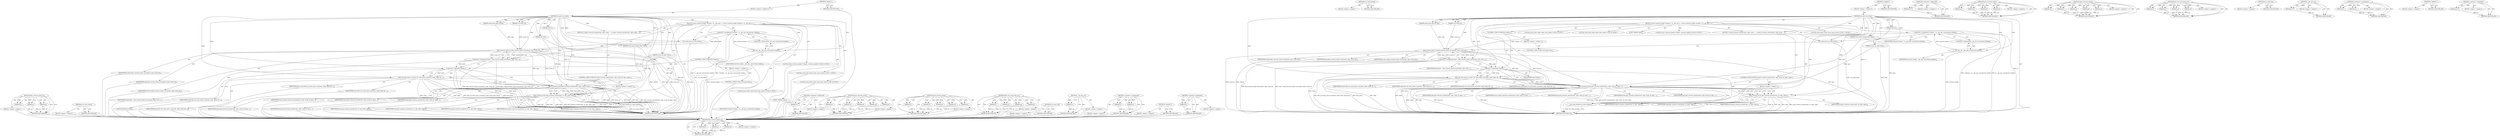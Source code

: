 digraph "&lt;operator&gt;.logicalNot" {
vulnerable_110 [label=<(METHOD,find_swevent_head_rcu)>];
vulnerable_111 [label=<(PARAM,p1)>];
vulnerable_112 [label=<(PARAM,p2)>];
vulnerable_113 [label=<(PARAM,p3)>];
vulnerable_114 [label=<(BLOCK,&lt;empty&gt;,&lt;empty&gt;)>];
vulnerable_115 [label=<(METHOD_RETURN,ANY)>];
vulnerable_143 [label=<(METHOD,rcu_read_unlock)>];
vulnerable_144 [label=<(BLOCK,&lt;empty&gt;,&lt;empty&gt;)>];
vulnerable_145 [label=<(METHOD_RETURN,ANY)>];
vulnerable_6 [label=<(METHOD,&lt;global&gt;)<SUB>1</SUB>>];
vulnerable_7 [label=<(BLOCK,&lt;empty&gt;,&lt;empty&gt;)<SUB>1</SUB>>];
vulnerable_8 [label=<(METHOD,do_perf_sw_event)<SUB>1</SUB>>];
vulnerable_9 [label=<(PARAM,enum perf_type_id type)<SUB>1</SUB>>];
vulnerable_10 [label=<(PARAM,u32 event_id)<SUB>1</SUB>>];
vulnerable_11 [label=<(PARAM,u64 nr)<SUB>2</SUB>>];
vulnerable_12 [label=<(PARAM,int nmi)<SUB>2</SUB>>];
vulnerable_13 [label=<(PARAM,struct perf_sample_data *data)<SUB>3</SUB>>];
vulnerable_14 [label=<(PARAM,struct pt_regs *regs)<SUB>4</SUB>>];
vulnerable_15 [label=<(BLOCK,{
	struct swevent_htable *swhash = &amp;__get_cpu_v...,{
	struct swevent_htable *swhash = &amp;__get_cpu_v...)<SUB>5</SUB>>];
vulnerable_16 [label="<(LOCAL,struct swevent_htable* swhash: swevent_htable*)<SUB>6</SUB>>"];
vulnerable_17 [label=<(&lt;operator&gt;.assignment,*swhash = &amp;__get_cpu_var(swevent_htable))<SUB>6</SUB>>];
vulnerable_18 [label=<(IDENTIFIER,swhash,*swhash = &amp;__get_cpu_var(swevent_htable))<SUB>6</SUB>>];
vulnerable_19 [label=<(&lt;operator&gt;.addressOf,&amp;__get_cpu_var(swevent_htable))<SUB>6</SUB>>];
vulnerable_20 [label=<(__get_cpu_var,__get_cpu_var(swevent_htable))<SUB>6</SUB>>];
vulnerable_21 [label=<(IDENTIFIER,swevent_htable,__get_cpu_var(swevent_htable))<SUB>6</SUB>>];
vulnerable_22 [label="<(LOCAL,struct perf_event* event: perf_event*)<SUB>7</SUB>>"];
vulnerable_23 [label="<(LOCAL,struct hlist_node* node: hlist_node*)<SUB>8</SUB>>"];
vulnerable_24 [label="<(LOCAL,struct hlist_head* head: hlist_head*)<SUB>9</SUB>>"];
vulnerable_25 [label=<(rcu_read_lock,rcu_read_lock())<SUB>11</SUB>>];
vulnerable_26 [label=<(&lt;operator&gt;.assignment,head = find_swevent_head_rcu(swhash, type, even...)<SUB>12</SUB>>];
vulnerable_27 [label=<(IDENTIFIER,head,head = find_swevent_head_rcu(swhash, type, even...)<SUB>12</SUB>>];
vulnerable_28 [label=<(find_swevent_head_rcu,find_swevent_head_rcu(swhash, type, event_id))<SUB>12</SUB>>];
vulnerable_29 [label=<(IDENTIFIER,swhash,find_swevent_head_rcu(swhash, type, event_id))<SUB>12</SUB>>];
vulnerable_30 [label=<(IDENTIFIER,type,find_swevent_head_rcu(swhash, type, event_id))<SUB>12</SUB>>];
vulnerable_31 [label=<(IDENTIFIER,event_id,find_swevent_head_rcu(swhash, type, event_id))<SUB>12</SUB>>];
vulnerable_32 [label=<(CONTROL_STRUCTURE,IF,if (!head))<SUB>13</SUB>>];
vulnerable_33 [label=<(&lt;operator&gt;.logicalNot,!head)<SUB>13</SUB>>];
vulnerable_34 [label=<(IDENTIFIER,head,!head)<SUB>13</SUB>>];
vulnerable_35 [label=<(BLOCK,&lt;empty&gt;,&lt;empty&gt;)<SUB>14</SUB>>];
vulnerable_36 [label=<(CONTROL_STRUCTURE,GOTO,goto end;)<SUB>14</SUB>>];
vulnerable_37 [label=<(hlist_for_each_entry_rcu,hlist_for_each_entry_rcu(event, node, head, hli...)<SUB>16</SUB>>];
vulnerable_38 [label=<(IDENTIFIER,event,hlist_for_each_entry_rcu(event, node, head, hli...)<SUB>16</SUB>>];
vulnerable_39 [label=<(IDENTIFIER,node,hlist_for_each_entry_rcu(event, node, head, hli...)<SUB>16</SUB>>];
vulnerable_40 [label=<(IDENTIFIER,head,hlist_for_each_entry_rcu(event, node, head, hli...)<SUB>16</SUB>>];
vulnerable_41 [label=<(IDENTIFIER,hlist_entry,hlist_for_each_entry_rcu(event, node, head, hli...)<SUB>16</SUB>>];
vulnerable_42 [label=<(BLOCK,{
 		if (perf_swevent_match(event, type, event_...,{
 		if (perf_swevent_match(event, type, event_...)<SUB>16</SUB>>];
vulnerable_43 [label=<(CONTROL_STRUCTURE,IF,if (perf_swevent_match(event, type, event_id, data, regs)))<SUB>17</SUB>>];
vulnerable_44 [label=<(perf_swevent_match,perf_swevent_match(event, type, event_id, data,...)<SUB>17</SUB>>];
vulnerable_45 [label=<(IDENTIFIER,event,perf_swevent_match(event, type, event_id, data,...)<SUB>17</SUB>>];
vulnerable_46 [label=<(IDENTIFIER,type,perf_swevent_match(event, type, event_id, data,...)<SUB>17</SUB>>];
vulnerable_47 [label=<(IDENTIFIER,event_id,perf_swevent_match(event, type, event_id, data,...)<SUB>17</SUB>>];
vulnerable_48 [label=<(IDENTIFIER,data,perf_swevent_match(event, type, event_id, data,...)<SUB>17</SUB>>];
vulnerable_49 [label=<(IDENTIFIER,regs,perf_swevent_match(event, type, event_id, data,...)<SUB>17</SUB>>];
vulnerable_50 [label=<(BLOCK,&lt;empty&gt;,&lt;empty&gt;)<SUB>18</SUB>>];
vulnerable_51 [label=<(perf_swevent_event,perf_swevent_event(event, nr, nmi, data, regs))<SUB>18</SUB>>];
vulnerable_52 [label=<(IDENTIFIER,event,perf_swevent_event(event, nr, nmi, data, regs))<SUB>18</SUB>>];
vulnerable_53 [label=<(IDENTIFIER,nr,perf_swevent_event(event, nr, nmi, data, regs))<SUB>18</SUB>>];
vulnerable_54 [label=<(IDENTIFIER,nmi,perf_swevent_event(event, nr, nmi, data, regs))<SUB>18</SUB>>];
vulnerable_55 [label=<(IDENTIFIER,data,perf_swevent_event(event, nr, nmi, data, regs))<SUB>18</SUB>>];
vulnerable_56 [label=<(IDENTIFIER,regs,perf_swevent_event(event, nr, nmi, data, regs))<SUB>18</SUB>>];
vulnerable_57 [label=<(JUMP_TARGET,end)<SUB>20</SUB>>];
vulnerable_58 [label=<(rcu_read_unlock,rcu_read_unlock())<SUB>21</SUB>>];
vulnerable_59 [label=<(METHOD_RETURN,void)<SUB>1</SUB>>];
vulnerable_61 [label=<(METHOD_RETURN,ANY)<SUB>1</SUB>>];
vulnerable_99 [label=<(METHOD,&lt;operator&gt;.addressOf)>];
vulnerable_100 [label=<(PARAM,p1)>];
vulnerable_101 [label=<(BLOCK,&lt;empty&gt;,&lt;empty&gt;)>];
vulnerable_102 [label=<(METHOD_RETURN,ANY)>];
vulnerable_135 [label=<(METHOD,perf_swevent_event)>];
vulnerable_136 [label=<(PARAM,p1)>];
vulnerable_137 [label=<(PARAM,p2)>];
vulnerable_138 [label=<(PARAM,p3)>];
vulnerable_139 [label=<(PARAM,p4)>];
vulnerable_140 [label=<(PARAM,p5)>];
vulnerable_141 [label=<(BLOCK,&lt;empty&gt;,&lt;empty&gt;)>];
vulnerable_142 [label=<(METHOD_RETURN,ANY)>];
vulnerable_127 [label=<(METHOD,perf_swevent_match)>];
vulnerable_128 [label=<(PARAM,p1)>];
vulnerable_129 [label=<(PARAM,p2)>];
vulnerable_130 [label=<(PARAM,p3)>];
vulnerable_131 [label=<(PARAM,p4)>];
vulnerable_132 [label=<(PARAM,p5)>];
vulnerable_133 [label=<(BLOCK,&lt;empty&gt;,&lt;empty&gt;)>];
vulnerable_134 [label=<(METHOD_RETURN,ANY)>];
vulnerable_120 [label=<(METHOD,hlist_for_each_entry_rcu)>];
vulnerable_121 [label=<(PARAM,p1)>];
vulnerable_122 [label=<(PARAM,p2)>];
vulnerable_123 [label=<(PARAM,p3)>];
vulnerable_124 [label=<(PARAM,p4)>];
vulnerable_125 [label=<(BLOCK,&lt;empty&gt;,&lt;empty&gt;)>];
vulnerable_126 [label=<(METHOD_RETURN,ANY)>];
vulnerable_107 [label=<(METHOD,rcu_read_lock)>];
vulnerable_108 [label=<(BLOCK,&lt;empty&gt;,&lt;empty&gt;)>];
vulnerable_109 [label=<(METHOD_RETURN,ANY)>];
vulnerable_103 [label=<(METHOD,__get_cpu_var)>];
vulnerable_104 [label=<(PARAM,p1)>];
vulnerable_105 [label=<(BLOCK,&lt;empty&gt;,&lt;empty&gt;)>];
vulnerable_106 [label=<(METHOD_RETURN,ANY)>];
vulnerable_94 [label=<(METHOD,&lt;operator&gt;.assignment)>];
vulnerable_95 [label=<(PARAM,p1)>];
vulnerable_96 [label=<(PARAM,p2)>];
vulnerable_97 [label=<(BLOCK,&lt;empty&gt;,&lt;empty&gt;)>];
vulnerable_98 [label=<(METHOD_RETURN,ANY)>];
vulnerable_88 [label=<(METHOD,&lt;global&gt;)<SUB>1</SUB>>];
vulnerable_89 [label=<(BLOCK,&lt;empty&gt;,&lt;empty&gt;)>];
vulnerable_90 [label=<(METHOD_RETURN,ANY)>];
vulnerable_116 [label=<(METHOD,&lt;operator&gt;.logicalNot)>];
vulnerable_117 [label=<(PARAM,p1)>];
vulnerable_118 [label=<(BLOCK,&lt;empty&gt;,&lt;empty&gt;)>];
vulnerable_119 [label=<(METHOD_RETURN,ANY)>];
fixed_106 [label=<(METHOD,find_swevent_head_rcu)>];
fixed_107 [label=<(PARAM,p1)>];
fixed_108 [label=<(PARAM,p2)>];
fixed_109 [label=<(PARAM,p3)>];
fixed_110 [label=<(BLOCK,&lt;empty&gt;,&lt;empty&gt;)>];
fixed_111 [label=<(METHOD_RETURN,ANY)>];
fixed_138 [label=<(METHOD,rcu_read_unlock)>];
fixed_139 [label=<(BLOCK,&lt;empty&gt;,&lt;empty&gt;)>];
fixed_140 [label=<(METHOD_RETURN,ANY)>];
fixed_6 [label=<(METHOD,&lt;global&gt;)<SUB>1</SUB>>];
fixed_7 [label=<(BLOCK,&lt;empty&gt;,&lt;empty&gt;)<SUB>1</SUB>>];
fixed_8 [label=<(METHOD,do_perf_sw_event)<SUB>1</SUB>>];
fixed_9 [label=<(PARAM,enum perf_type_id type)<SUB>1</SUB>>];
fixed_10 [label=<(PARAM,u32 event_id)<SUB>1</SUB>>];
fixed_11 [label=<(PARAM,u64 nr)<SUB>2</SUB>>];
fixed_12 [label=<(PARAM,struct perf_sample_data *data)<SUB>3</SUB>>];
fixed_13 [label=<(PARAM,struct pt_regs *regs)<SUB>4</SUB>>];
fixed_14 [label=<(BLOCK,{
	struct swevent_htable *swhash = &amp;__get_cpu_v...,{
	struct swevent_htable *swhash = &amp;__get_cpu_v...)<SUB>5</SUB>>];
fixed_15 [label="<(LOCAL,struct swevent_htable* swhash: swevent_htable*)<SUB>6</SUB>>"];
fixed_16 [label=<(&lt;operator&gt;.assignment,*swhash = &amp;__get_cpu_var(swevent_htable))<SUB>6</SUB>>];
fixed_17 [label=<(IDENTIFIER,swhash,*swhash = &amp;__get_cpu_var(swevent_htable))<SUB>6</SUB>>];
fixed_18 [label=<(&lt;operator&gt;.addressOf,&amp;__get_cpu_var(swevent_htable))<SUB>6</SUB>>];
fixed_19 [label=<(__get_cpu_var,__get_cpu_var(swevent_htable))<SUB>6</SUB>>];
fixed_20 [label=<(IDENTIFIER,swevent_htable,__get_cpu_var(swevent_htable))<SUB>6</SUB>>];
fixed_21 [label="<(LOCAL,struct perf_event* event: perf_event*)<SUB>7</SUB>>"];
fixed_22 [label="<(LOCAL,struct hlist_node* node: hlist_node*)<SUB>8</SUB>>"];
fixed_23 [label="<(LOCAL,struct hlist_head* head: hlist_head*)<SUB>9</SUB>>"];
fixed_24 [label=<(rcu_read_lock,rcu_read_lock())<SUB>11</SUB>>];
fixed_25 [label=<(&lt;operator&gt;.assignment,head = find_swevent_head_rcu(swhash, type, even...)<SUB>12</SUB>>];
fixed_26 [label=<(IDENTIFIER,head,head = find_swevent_head_rcu(swhash, type, even...)<SUB>12</SUB>>];
fixed_27 [label=<(find_swevent_head_rcu,find_swevent_head_rcu(swhash, type, event_id))<SUB>12</SUB>>];
fixed_28 [label=<(IDENTIFIER,swhash,find_swevent_head_rcu(swhash, type, event_id))<SUB>12</SUB>>];
fixed_29 [label=<(IDENTIFIER,type,find_swevent_head_rcu(swhash, type, event_id))<SUB>12</SUB>>];
fixed_30 [label=<(IDENTIFIER,event_id,find_swevent_head_rcu(swhash, type, event_id))<SUB>12</SUB>>];
fixed_31 [label=<(CONTROL_STRUCTURE,IF,if (!head))<SUB>13</SUB>>];
fixed_32 [label=<(&lt;operator&gt;.logicalNot,!head)<SUB>13</SUB>>];
fixed_33 [label=<(IDENTIFIER,head,!head)<SUB>13</SUB>>];
fixed_34 [label=<(BLOCK,&lt;empty&gt;,&lt;empty&gt;)<SUB>14</SUB>>];
fixed_35 [label=<(CONTROL_STRUCTURE,GOTO,goto end;)<SUB>14</SUB>>];
fixed_36 [label=<(hlist_for_each_entry_rcu,hlist_for_each_entry_rcu(event, node, head, hli...)<SUB>16</SUB>>];
fixed_37 [label=<(IDENTIFIER,event,hlist_for_each_entry_rcu(event, node, head, hli...)<SUB>16</SUB>>];
fixed_38 [label=<(IDENTIFIER,node,hlist_for_each_entry_rcu(event, node, head, hli...)<SUB>16</SUB>>];
fixed_39 [label=<(IDENTIFIER,head,hlist_for_each_entry_rcu(event, node, head, hli...)<SUB>16</SUB>>];
fixed_40 [label=<(IDENTIFIER,hlist_entry,hlist_for_each_entry_rcu(event, node, head, hli...)<SUB>16</SUB>>];
fixed_41 [label=<(BLOCK,{
 		if (perf_swevent_match(event, type, event_...,{
 		if (perf_swevent_match(event, type, event_...)<SUB>16</SUB>>];
fixed_42 [label=<(CONTROL_STRUCTURE,IF,if (perf_swevent_match(event, type, event_id, data, regs)))<SUB>17</SUB>>];
fixed_43 [label=<(perf_swevent_match,perf_swevent_match(event, type, event_id, data,...)<SUB>17</SUB>>];
fixed_44 [label=<(IDENTIFIER,event,perf_swevent_match(event, type, event_id, data,...)<SUB>17</SUB>>];
fixed_45 [label=<(IDENTIFIER,type,perf_swevent_match(event, type, event_id, data,...)<SUB>17</SUB>>];
fixed_46 [label=<(IDENTIFIER,event_id,perf_swevent_match(event, type, event_id, data,...)<SUB>17</SUB>>];
fixed_47 [label=<(IDENTIFIER,data,perf_swevent_match(event, type, event_id, data,...)<SUB>17</SUB>>];
fixed_48 [label=<(IDENTIFIER,regs,perf_swevent_match(event, type, event_id, data,...)<SUB>17</SUB>>];
fixed_49 [label=<(BLOCK,&lt;empty&gt;,&lt;empty&gt;)<SUB>18</SUB>>];
fixed_50 [label=<(perf_swevent_event,perf_swevent_event(event, nr, data, regs))<SUB>18</SUB>>];
fixed_51 [label=<(IDENTIFIER,event,perf_swevent_event(event, nr, data, regs))<SUB>18</SUB>>];
fixed_52 [label=<(IDENTIFIER,nr,perf_swevent_event(event, nr, data, regs))<SUB>18</SUB>>];
fixed_53 [label=<(IDENTIFIER,data,perf_swevent_event(event, nr, data, regs))<SUB>18</SUB>>];
fixed_54 [label=<(IDENTIFIER,regs,perf_swevent_event(event, nr, data, regs))<SUB>18</SUB>>];
fixed_55 [label=<(JUMP_TARGET,end)<SUB>20</SUB>>];
fixed_56 [label=<(rcu_read_unlock,rcu_read_unlock())<SUB>21</SUB>>];
fixed_57 [label=<(METHOD_RETURN,void)<SUB>1</SUB>>];
fixed_59 [label=<(METHOD_RETURN,ANY)<SUB>1</SUB>>];
fixed_95 [label=<(METHOD,&lt;operator&gt;.addressOf)>];
fixed_96 [label=<(PARAM,p1)>];
fixed_97 [label=<(BLOCK,&lt;empty&gt;,&lt;empty&gt;)>];
fixed_98 [label=<(METHOD_RETURN,ANY)>];
fixed_131 [label=<(METHOD,perf_swevent_event)>];
fixed_132 [label=<(PARAM,p1)>];
fixed_133 [label=<(PARAM,p2)>];
fixed_134 [label=<(PARAM,p3)>];
fixed_135 [label=<(PARAM,p4)>];
fixed_136 [label=<(BLOCK,&lt;empty&gt;,&lt;empty&gt;)>];
fixed_137 [label=<(METHOD_RETURN,ANY)>];
fixed_123 [label=<(METHOD,perf_swevent_match)>];
fixed_124 [label=<(PARAM,p1)>];
fixed_125 [label=<(PARAM,p2)>];
fixed_126 [label=<(PARAM,p3)>];
fixed_127 [label=<(PARAM,p4)>];
fixed_128 [label=<(PARAM,p5)>];
fixed_129 [label=<(BLOCK,&lt;empty&gt;,&lt;empty&gt;)>];
fixed_130 [label=<(METHOD_RETURN,ANY)>];
fixed_116 [label=<(METHOD,hlist_for_each_entry_rcu)>];
fixed_117 [label=<(PARAM,p1)>];
fixed_118 [label=<(PARAM,p2)>];
fixed_119 [label=<(PARAM,p3)>];
fixed_120 [label=<(PARAM,p4)>];
fixed_121 [label=<(BLOCK,&lt;empty&gt;,&lt;empty&gt;)>];
fixed_122 [label=<(METHOD_RETURN,ANY)>];
fixed_103 [label=<(METHOD,rcu_read_lock)>];
fixed_104 [label=<(BLOCK,&lt;empty&gt;,&lt;empty&gt;)>];
fixed_105 [label=<(METHOD_RETURN,ANY)>];
fixed_99 [label=<(METHOD,__get_cpu_var)>];
fixed_100 [label=<(PARAM,p1)>];
fixed_101 [label=<(BLOCK,&lt;empty&gt;,&lt;empty&gt;)>];
fixed_102 [label=<(METHOD_RETURN,ANY)>];
fixed_90 [label=<(METHOD,&lt;operator&gt;.assignment)>];
fixed_91 [label=<(PARAM,p1)>];
fixed_92 [label=<(PARAM,p2)>];
fixed_93 [label=<(BLOCK,&lt;empty&gt;,&lt;empty&gt;)>];
fixed_94 [label=<(METHOD_RETURN,ANY)>];
fixed_84 [label=<(METHOD,&lt;global&gt;)<SUB>1</SUB>>];
fixed_85 [label=<(BLOCK,&lt;empty&gt;,&lt;empty&gt;)>];
fixed_86 [label=<(METHOD_RETURN,ANY)>];
fixed_112 [label=<(METHOD,&lt;operator&gt;.logicalNot)>];
fixed_113 [label=<(PARAM,p1)>];
fixed_114 [label=<(BLOCK,&lt;empty&gt;,&lt;empty&gt;)>];
fixed_115 [label=<(METHOD_RETURN,ANY)>];
vulnerable_110 -> vulnerable_111  [key=0, label="AST: "];
vulnerable_110 -> vulnerable_111  [key=1, label="DDG: "];
vulnerable_110 -> vulnerable_114  [key=0, label="AST: "];
vulnerable_110 -> vulnerable_112  [key=0, label="AST: "];
vulnerable_110 -> vulnerable_112  [key=1, label="DDG: "];
vulnerable_110 -> vulnerable_115  [key=0, label="AST: "];
vulnerable_110 -> vulnerable_115  [key=1, label="CFG: "];
vulnerable_110 -> vulnerable_113  [key=0, label="AST: "];
vulnerable_110 -> vulnerable_113  [key=1, label="DDG: "];
vulnerable_111 -> vulnerable_115  [key=0, label="DDG: p1"];
vulnerable_112 -> vulnerable_115  [key=0, label="DDG: p2"];
vulnerable_113 -> vulnerable_115  [key=0, label="DDG: p3"];
vulnerable_114 -> fixed_106  [key=0];
vulnerable_115 -> fixed_106  [key=0];
vulnerable_143 -> vulnerable_144  [key=0, label="AST: "];
vulnerable_143 -> vulnerable_145  [key=0, label="AST: "];
vulnerable_143 -> vulnerable_145  [key=1, label="CFG: "];
vulnerable_144 -> fixed_106  [key=0];
vulnerable_145 -> fixed_106  [key=0];
vulnerable_6 -> vulnerable_7  [key=0, label="AST: "];
vulnerable_6 -> vulnerable_61  [key=0, label="AST: "];
vulnerable_6 -> vulnerable_61  [key=1, label="CFG: "];
vulnerable_7 -> vulnerable_8  [key=0, label="AST: "];
vulnerable_8 -> vulnerable_9  [key=0, label="AST: "];
vulnerable_8 -> vulnerable_9  [key=1, label="DDG: "];
vulnerable_8 -> vulnerable_10  [key=0, label="AST: "];
vulnerable_8 -> vulnerable_10  [key=1, label="DDG: "];
vulnerable_8 -> vulnerable_11  [key=0, label="AST: "];
vulnerable_8 -> vulnerable_11  [key=1, label="DDG: "];
vulnerable_8 -> vulnerable_12  [key=0, label="AST: "];
vulnerable_8 -> vulnerable_12  [key=1, label="DDG: "];
vulnerable_8 -> vulnerable_13  [key=0, label="AST: "];
vulnerable_8 -> vulnerable_13  [key=1, label="DDG: "];
vulnerable_8 -> vulnerable_14  [key=0, label="AST: "];
vulnerable_8 -> vulnerable_14  [key=1, label="DDG: "];
vulnerable_8 -> vulnerable_15  [key=0, label="AST: "];
vulnerable_8 -> vulnerable_59  [key=0, label="AST: "];
vulnerable_8 -> vulnerable_20  [key=0, label="CFG: "];
vulnerable_8 -> vulnerable_20  [key=1, label="DDG: "];
vulnerable_8 -> vulnerable_25  [key=0, label="DDG: "];
vulnerable_8 -> vulnerable_42  [key=0, label="DDG: "];
vulnerable_8 -> vulnerable_58  [key=0, label="DDG: "];
vulnerable_8 -> vulnerable_37  [key=0, label="DDG: "];
vulnerable_8 -> vulnerable_28  [key=0, label="DDG: "];
vulnerable_8 -> vulnerable_33  [key=0, label="DDG: "];
vulnerable_8 -> vulnerable_44  [key=0, label="DDG: "];
vulnerable_8 -> vulnerable_51  [key=0, label="DDG: "];
vulnerable_9 -> vulnerable_28  [key=0, label="DDG: type"];
vulnerable_10 -> vulnerable_28  [key=0, label="DDG: event_id"];
vulnerable_11 -> vulnerable_59  [key=0, label="DDG: nr"];
vulnerable_11 -> vulnerable_51  [key=0, label="DDG: nr"];
vulnerable_12 -> vulnerable_59  [key=0, label="DDG: nmi"];
vulnerable_12 -> vulnerable_51  [key=0, label="DDG: nmi"];
vulnerable_13 -> vulnerable_59  [key=0, label="DDG: data"];
vulnerable_13 -> vulnerable_44  [key=0, label="DDG: data"];
vulnerable_14 -> vulnerable_59  [key=0, label="DDG: regs"];
vulnerable_14 -> vulnerable_44  [key=0, label="DDG: regs"];
vulnerable_15 -> vulnerable_16  [key=0, label="AST: "];
vulnerable_15 -> vulnerable_17  [key=0, label="AST: "];
vulnerable_15 -> vulnerable_22  [key=0, label="AST: "];
vulnerable_15 -> vulnerable_23  [key=0, label="AST: "];
vulnerable_15 -> vulnerable_24  [key=0, label="AST: "];
vulnerable_15 -> vulnerable_25  [key=0, label="AST: "];
vulnerable_15 -> vulnerable_26  [key=0, label="AST: "];
vulnerable_15 -> vulnerable_32  [key=0, label="AST: "];
vulnerable_15 -> vulnerable_37  [key=0, label="AST: "];
vulnerable_15 -> vulnerable_42  [key=0, label="AST: "];
vulnerable_15 -> vulnerable_57  [key=0, label="AST: "];
vulnerable_15 -> vulnerable_58  [key=0, label="AST: "];
vulnerable_16 -> fixed_106  [key=0];
vulnerable_17 -> vulnerable_18  [key=0, label="AST: "];
vulnerable_17 -> vulnerable_19  [key=0, label="AST: "];
vulnerable_17 -> vulnerable_25  [key=0, label="CFG: "];
vulnerable_17 -> vulnerable_59  [key=0, label="DDG: &amp;__get_cpu_var(swevent_htable)"];
vulnerable_17 -> vulnerable_59  [key=1, label="DDG: *swhash = &amp;__get_cpu_var(swevent_htable)"];
vulnerable_17 -> vulnerable_28  [key=0, label="DDG: swhash"];
vulnerable_18 -> fixed_106  [key=0];
vulnerable_19 -> vulnerable_20  [key=0, label="AST: "];
vulnerable_19 -> vulnerable_17  [key=0, label="CFG: "];
vulnerable_20 -> vulnerable_21  [key=0, label="AST: "];
vulnerable_20 -> vulnerable_19  [key=0, label="CFG: "];
vulnerable_20 -> vulnerable_59  [key=0, label="DDG: swevent_htable"];
vulnerable_20 -> vulnerable_17  [key=0, label="DDG: swevent_htable"];
vulnerable_21 -> fixed_106  [key=0];
vulnerable_22 -> fixed_106  [key=0];
vulnerable_23 -> fixed_106  [key=0];
vulnerable_24 -> fixed_106  [key=0];
vulnerable_25 -> vulnerable_28  [key=0, label="CFG: "];
vulnerable_25 -> vulnerable_59  [key=0, label="DDG: rcu_read_lock()"];
vulnerable_26 -> vulnerable_27  [key=0, label="AST: "];
vulnerable_26 -> vulnerable_28  [key=0, label="AST: "];
vulnerable_26 -> vulnerable_33  [key=0, label="CFG: "];
vulnerable_26 -> vulnerable_33  [key=1, label="DDG: head"];
vulnerable_26 -> vulnerable_59  [key=0, label="DDG: find_swevent_head_rcu(swhash, type, event_id)"];
vulnerable_26 -> vulnerable_59  [key=1, label="DDG: head = find_swevent_head_rcu(swhash, type, event_id)"];
vulnerable_27 -> fixed_106  [key=0];
vulnerable_28 -> vulnerable_29  [key=0, label="AST: "];
vulnerable_28 -> vulnerable_30  [key=0, label="AST: "];
vulnerable_28 -> vulnerable_31  [key=0, label="AST: "];
vulnerable_28 -> vulnerable_26  [key=0, label="CFG: "];
vulnerable_28 -> vulnerable_26  [key=1, label="DDG: swhash"];
vulnerable_28 -> vulnerable_26  [key=2, label="DDG: type"];
vulnerable_28 -> vulnerable_26  [key=3, label="DDG: event_id"];
vulnerable_28 -> vulnerable_59  [key=0, label="DDG: swhash"];
vulnerable_28 -> vulnerable_59  [key=1, label="DDG: type"];
vulnerable_28 -> vulnerable_59  [key=2, label="DDG: event_id"];
vulnerable_28 -> vulnerable_44  [key=0, label="DDG: type"];
vulnerable_28 -> vulnerable_44  [key=1, label="DDG: event_id"];
vulnerable_29 -> fixed_106  [key=0];
vulnerable_30 -> fixed_106  [key=0];
vulnerable_31 -> fixed_106  [key=0];
vulnerable_32 -> vulnerable_33  [key=0, label="AST: "];
vulnerable_32 -> vulnerable_35  [key=0, label="AST: "];
vulnerable_33 -> vulnerable_34  [key=0, label="AST: "];
vulnerable_33 -> vulnerable_58  [key=0, label="CFG: "];
vulnerable_33 -> vulnerable_37  [key=0, label="CFG: "];
vulnerable_33 -> vulnerable_37  [key=1, label="DDG: head"];
vulnerable_33 -> vulnerable_37  [key=2, label="CDG: "];
vulnerable_33 -> vulnerable_59  [key=0, label="DDG: head"];
vulnerable_33 -> vulnerable_59  [key=1, label="DDG: !head"];
vulnerable_33 -> vulnerable_44  [key=0, label="CDG: "];
vulnerable_34 -> fixed_106  [key=0];
vulnerable_35 -> vulnerable_36  [key=0, label="AST: "];
vulnerable_36 -> fixed_106  [key=0];
vulnerable_37 -> vulnerable_38  [key=0, label="AST: "];
vulnerable_37 -> vulnerable_39  [key=0, label="AST: "];
vulnerable_37 -> vulnerable_40  [key=0, label="AST: "];
vulnerable_37 -> vulnerable_41  [key=0, label="AST: "];
vulnerable_37 -> vulnerable_44  [key=0, label="CFG: "];
vulnerable_37 -> vulnerable_44  [key=1, label="DDG: event"];
vulnerable_37 -> vulnerable_59  [key=0, label="DDG: node"];
vulnerable_37 -> vulnerable_59  [key=1, label="DDG: head"];
vulnerable_37 -> vulnerable_59  [key=2, label="DDG: hlist_for_each_entry_rcu(event, node, head, hlist_entry)"];
vulnerable_37 -> vulnerable_59  [key=3, label="DDG: hlist_entry"];
vulnerable_38 -> fixed_106  [key=0];
vulnerable_39 -> fixed_106  [key=0];
vulnerable_40 -> fixed_106  [key=0];
vulnerable_41 -> fixed_106  [key=0];
vulnerable_42 -> vulnerable_43  [key=0, label="AST: "];
vulnerable_43 -> vulnerable_44  [key=0, label="AST: "];
vulnerable_43 -> vulnerable_50  [key=0, label="AST: "];
vulnerable_44 -> vulnerable_45  [key=0, label="AST: "];
vulnerable_44 -> vulnerable_46  [key=0, label="AST: "];
vulnerable_44 -> vulnerable_47  [key=0, label="AST: "];
vulnerable_44 -> vulnerable_48  [key=0, label="AST: "];
vulnerable_44 -> vulnerable_49  [key=0, label="AST: "];
vulnerable_44 -> vulnerable_51  [key=0, label="CFG: "];
vulnerable_44 -> vulnerable_51  [key=1, label="DDG: event"];
vulnerable_44 -> vulnerable_51  [key=2, label="DDG: data"];
vulnerable_44 -> vulnerable_51  [key=3, label="DDG: regs"];
vulnerable_44 -> vulnerable_51  [key=4, label="CDG: "];
vulnerable_44 -> vulnerable_58  [key=0, label="CFG: "];
vulnerable_44 -> vulnerable_59  [key=0, label="DDG: event"];
vulnerable_44 -> vulnerable_59  [key=1, label="DDG: type"];
vulnerable_44 -> vulnerable_59  [key=2, label="DDG: event_id"];
vulnerable_44 -> vulnerable_59  [key=3, label="DDG: data"];
vulnerable_44 -> vulnerable_59  [key=4, label="DDG: regs"];
vulnerable_44 -> vulnerable_59  [key=5, label="DDG: perf_swevent_match(event, type, event_id, data, regs)"];
vulnerable_45 -> fixed_106  [key=0];
vulnerable_46 -> fixed_106  [key=0];
vulnerable_47 -> fixed_106  [key=0];
vulnerable_48 -> fixed_106  [key=0];
vulnerable_49 -> fixed_106  [key=0];
vulnerable_50 -> vulnerable_51  [key=0, label="AST: "];
vulnerable_51 -> vulnerable_52  [key=0, label="AST: "];
vulnerable_51 -> vulnerable_53  [key=0, label="AST: "];
vulnerable_51 -> vulnerable_54  [key=0, label="AST: "];
vulnerable_51 -> vulnerable_55  [key=0, label="AST: "];
vulnerable_51 -> vulnerable_56  [key=0, label="AST: "];
vulnerable_51 -> vulnerable_58  [key=0, label="CFG: "];
vulnerable_51 -> vulnerable_59  [key=0, label="DDG: event"];
vulnerable_51 -> vulnerable_59  [key=1, label="DDG: nr"];
vulnerable_51 -> vulnerable_59  [key=2, label="DDG: nmi"];
vulnerable_51 -> vulnerable_59  [key=3, label="DDG: data"];
vulnerable_51 -> vulnerable_59  [key=4, label="DDG: regs"];
vulnerable_51 -> vulnerable_59  [key=5, label="DDG: perf_swevent_event(event, nr, nmi, data, regs)"];
vulnerable_52 -> fixed_106  [key=0];
vulnerable_53 -> fixed_106  [key=0];
vulnerable_54 -> fixed_106  [key=0];
vulnerable_55 -> fixed_106  [key=0];
vulnerable_56 -> fixed_106  [key=0];
vulnerable_57 -> fixed_106  [key=0];
vulnerable_58 -> vulnerable_59  [key=0, label="CFG: "];
vulnerable_58 -> vulnerable_59  [key=1, label="DDG: rcu_read_unlock()"];
vulnerable_59 -> fixed_106  [key=0];
vulnerable_61 -> fixed_106  [key=0];
vulnerable_99 -> vulnerable_100  [key=0, label="AST: "];
vulnerable_99 -> vulnerable_100  [key=1, label="DDG: "];
vulnerable_99 -> vulnerable_101  [key=0, label="AST: "];
vulnerable_99 -> vulnerable_102  [key=0, label="AST: "];
vulnerable_99 -> vulnerable_102  [key=1, label="CFG: "];
vulnerable_100 -> vulnerable_102  [key=0, label="DDG: p1"];
vulnerable_101 -> fixed_106  [key=0];
vulnerable_102 -> fixed_106  [key=0];
vulnerable_135 -> vulnerable_136  [key=0, label="AST: "];
vulnerable_135 -> vulnerable_136  [key=1, label="DDG: "];
vulnerable_135 -> vulnerable_141  [key=0, label="AST: "];
vulnerable_135 -> vulnerable_137  [key=0, label="AST: "];
vulnerable_135 -> vulnerable_137  [key=1, label="DDG: "];
vulnerable_135 -> vulnerable_142  [key=0, label="AST: "];
vulnerable_135 -> vulnerable_142  [key=1, label="CFG: "];
vulnerable_135 -> vulnerable_138  [key=0, label="AST: "];
vulnerable_135 -> vulnerable_138  [key=1, label="DDG: "];
vulnerable_135 -> vulnerable_139  [key=0, label="AST: "];
vulnerable_135 -> vulnerable_139  [key=1, label="DDG: "];
vulnerable_135 -> vulnerable_140  [key=0, label="AST: "];
vulnerable_135 -> vulnerable_140  [key=1, label="DDG: "];
vulnerable_136 -> vulnerable_142  [key=0, label="DDG: p1"];
vulnerable_137 -> vulnerable_142  [key=0, label="DDG: p2"];
vulnerable_138 -> vulnerable_142  [key=0, label="DDG: p3"];
vulnerable_139 -> vulnerable_142  [key=0, label="DDG: p4"];
vulnerable_140 -> vulnerable_142  [key=0, label="DDG: p5"];
vulnerable_141 -> fixed_106  [key=0];
vulnerable_142 -> fixed_106  [key=0];
vulnerable_127 -> vulnerable_128  [key=0, label="AST: "];
vulnerable_127 -> vulnerable_128  [key=1, label="DDG: "];
vulnerable_127 -> vulnerable_133  [key=0, label="AST: "];
vulnerable_127 -> vulnerable_129  [key=0, label="AST: "];
vulnerable_127 -> vulnerable_129  [key=1, label="DDG: "];
vulnerable_127 -> vulnerable_134  [key=0, label="AST: "];
vulnerable_127 -> vulnerable_134  [key=1, label="CFG: "];
vulnerable_127 -> vulnerable_130  [key=0, label="AST: "];
vulnerable_127 -> vulnerable_130  [key=1, label="DDG: "];
vulnerable_127 -> vulnerable_131  [key=0, label="AST: "];
vulnerable_127 -> vulnerable_131  [key=1, label="DDG: "];
vulnerable_127 -> vulnerable_132  [key=0, label="AST: "];
vulnerable_127 -> vulnerable_132  [key=1, label="DDG: "];
vulnerable_128 -> vulnerable_134  [key=0, label="DDG: p1"];
vulnerable_129 -> vulnerable_134  [key=0, label="DDG: p2"];
vulnerable_130 -> vulnerable_134  [key=0, label="DDG: p3"];
vulnerable_131 -> vulnerable_134  [key=0, label="DDG: p4"];
vulnerable_132 -> vulnerable_134  [key=0, label="DDG: p5"];
vulnerable_133 -> fixed_106  [key=0];
vulnerable_134 -> fixed_106  [key=0];
vulnerable_120 -> vulnerable_121  [key=0, label="AST: "];
vulnerable_120 -> vulnerable_121  [key=1, label="DDG: "];
vulnerable_120 -> vulnerable_125  [key=0, label="AST: "];
vulnerable_120 -> vulnerable_122  [key=0, label="AST: "];
vulnerable_120 -> vulnerable_122  [key=1, label="DDG: "];
vulnerable_120 -> vulnerable_126  [key=0, label="AST: "];
vulnerable_120 -> vulnerable_126  [key=1, label="CFG: "];
vulnerable_120 -> vulnerable_123  [key=0, label="AST: "];
vulnerable_120 -> vulnerable_123  [key=1, label="DDG: "];
vulnerable_120 -> vulnerable_124  [key=0, label="AST: "];
vulnerable_120 -> vulnerable_124  [key=1, label="DDG: "];
vulnerable_121 -> vulnerable_126  [key=0, label="DDG: p1"];
vulnerable_122 -> vulnerable_126  [key=0, label="DDG: p2"];
vulnerable_123 -> vulnerable_126  [key=0, label="DDG: p3"];
vulnerable_124 -> vulnerable_126  [key=0, label="DDG: p4"];
vulnerable_125 -> fixed_106  [key=0];
vulnerable_126 -> fixed_106  [key=0];
vulnerable_107 -> vulnerable_108  [key=0, label="AST: "];
vulnerable_107 -> vulnerable_109  [key=0, label="AST: "];
vulnerable_107 -> vulnerable_109  [key=1, label="CFG: "];
vulnerable_108 -> fixed_106  [key=0];
vulnerable_109 -> fixed_106  [key=0];
vulnerable_103 -> vulnerable_104  [key=0, label="AST: "];
vulnerable_103 -> vulnerable_104  [key=1, label="DDG: "];
vulnerable_103 -> vulnerable_105  [key=0, label="AST: "];
vulnerable_103 -> vulnerable_106  [key=0, label="AST: "];
vulnerable_103 -> vulnerable_106  [key=1, label="CFG: "];
vulnerable_104 -> vulnerable_106  [key=0, label="DDG: p1"];
vulnerable_105 -> fixed_106  [key=0];
vulnerable_106 -> fixed_106  [key=0];
vulnerable_94 -> vulnerable_95  [key=0, label="AST: "];
vulnerable_94 -> vulnerable_95  [key=1, label="DDG: "];
vulnerable_94 -> vulnerable_97  [key=0, label="AST: "];
vulnerable_94 -> vulnerable_96  [key=0, label="AST: "];
vulnerable_94 -> vulnerable_96  [key=1, label="DDG: "];
vulnerable_94 -> vulnerable_98  [key=0, label="AST: "];
vulnerable_94 -> vulnerable_98  [key=1, label="CFG: "];
vulnerable_95 -> vulnerable_98  [key=0, label="DDG: p1"];
vulnerable_96 -> vulnerable_98  [key=0, label="DDG: p2"];
vulnerable_97 -> fixed_106  [key=0];
vulnerable_98 -> fixed_106  [key=0];
vulnerable_88 -> vulnerable_89  [key=0, label="AST: "];
vulnerable_88 -> vulnerable_90  [key=0, label="AST: "];
vulnerable_88 -> vulnerable_90  [key=1, label="CFG: "];
vulnerable_89 -> fixed_106  [key=0];
vulnerable_90 -> fixed_106  [key=0];
vulnerable_116 -> vulnerable_117  [key=0, label="AST: "];
vulnerable_116 -> vulnerable_117  [key=1, label="DDG: "];
vulnerable_116 -> vulnerable_118  [key=0, label="AST: "];
vulnerable_116 -> vulnerable_119  [key=0, label="AST: "];
vulnerable_116 -> vulnerable_119  [key=1, label="CFG: "];
vulnerable_117 -> vulnerable_119  [key=0, label="DDG: p1"];
vulnerable_118 -> fixed_106  [key=0];
vulnerable_119 -> fixed_106  [key=0];
fixed_106 -> fixed_107  [key=0, label="AST: "];
fixed_106 -> fixed_107  [key=1, label="DDG: "];
fixed_106 -> fixed_110  [key=0, label="AST: "];
fixed_106 -> fixed_108  [key=0, label="AST: "];
fixed_106 -> fixed_108  [key=1, label="DDG: "];
fixed_106 -> fixed_111  [key=0, label="AST: "];
fixed_106 -> fixed_111  [key=1, label="CFG: "];
fixed_106 -> fixed_109  [key=0, label="AST: "];
fixed_106 -> fixed_109  [key=1, label="DDG: "];
fixed_107 -> fixed_111  [key=0, label="DDG: p1"];
fixed_108 -> fixed_111  [key=0, label="DDG: p2"];
fixed_109 -> fixed_111  [key=0, label="DDG: p3"];
fixed_138 -> fixed_139  [key=0, label="AST: "];
fixed_138 -> fixed_140  [key=0, label="AST: "];
fixed_138 -> fixed_140  [key=1, label="CFG: "];
fixed_6 -> fixed_7  [key=0, label="AST: "];
fixed_6 -> fixed_59  [key=0, label="AST: "];
fixed_6 -> fixed_59  [key=1, label="CFG: "];
fixed_7 -> fixed_8  [key=0, label="AST: "];
fixed_8 -> fixed_9  [key=0, label="AST: "];
fixed_8 -> fixed_9  [key=1, label="DDG: "];
fixed_8 -> fixed_10  [key=0, label="AST: "];
fixed_8 -> fixed_10  [key=1, label="DDG: "];
fixed_8 -> fixed_11  [key=0, label="AST: "];
fixed_8 -> fixed_11  [key=1, label="DDG: "];
fixed_8 -> fixed_12  [key=0, label="AST: "];
fixed_8 -> fixed_12  [key=1, label="DDG: "];
fixed_8 -> fixed_13  [key=0, label="AST: "];
fixed_8 -> fixed_13  [key=1, label="DDG: "];
fixed_8 -> fixed_14  [key=0, label="AST: "];
fixed_8 -> fixed_57  [key=0, label="AST: "];
fixed_8 -> fixed_19  [key=0, label="CFG: "];
fixed_8 -> fixed_19  [key=1, label="DDG: "];
fixed_8 -> fixed_24  [key=0, label="DDG: "];
fixed_8 -> fixed_41  [key=0, label="DDG: "];
fixed_8 -> fixed_56  [key=0, label="DDG: "];
fixed_8 -> fixed_36  [key=0, label="DDG: "];
fixed_8 -> fixed_27  [key=0, label="DDG: "];
fixed_8 -> fixed_32  [key=0, label="DDG: "];
fixed_8 -> fixed_43  [key=0, label="DDG: "];
fixed_8 -> fixed_50  [key=0, label="DDG: "];
fixed_9 -> fixed_27  [key=0, label="DDG: type"];
fixed_10 -> fixed_27  [key=0, label="DDG: event_id"];
fixed_11 -> fixed_57  [key=0, label="DDG: nr"];
fixed_11 -> fixed_50  [key=0, label="DDG: nr"];
fixed_12 -> fixed_57  [key=0, label="DDG: data"];
fixed_12 -> fixed_43  [key=0, label="DDG: data"];
fixed_13 -> fixed_57  [key=0, label="DDG: regs"];
fixed_13 -> fixed_43  [key=0, label="DDG: regs"];
fixed_14 -> fixed_15  [key=0, label="AST: "];
fixed_14 -> fixed_16  [key=0, label="AST: "];
fixed_14 -> fixed_21  [key=0, label="AST: "];
fixed_14 -> fixed_22  [key=0, label="AST: "];
fixed_14 -> fixed_23  [key=0, label="AST: "];
fixed_14 -> fixed_24  [key=0, label="AST: "];
fixed_14 -> fixed_25  [key=0, label="AST: "];
fixed_14 -> fixed_31  [key=0, label="AST: "];
fixed_14 -> fixed_36  [key=0, label="AST: "];
fixed_14 -> fixed_41  [key=0, label="AST: "];
fixed_14 -> fixed_55  [key=0, label="AST: "];
fixed_14 -> fixed_56  [key=0, label="AST: "];
fixed_16 -> fixed_17  [key=0, label="AST: "];
fixed_16 -> fixed_18  [key=0, label="AST: "];
fixed_16 -> fixed_24  [key=0, label="CFG: "];
fixed_16 -> fixed_57  [key=0, label="DDG: &amp;__get_cpu_var(swevent_htable)"];
fixed_16 -> fixed_57  [key=1, label="DDG: *swhash = &amp;__get_cpu_var(swevent_htable)"];
fixed_16 -> fixed_27  [key=0, label="DDG: swhash"];
fixed_18 -> fixed_19  [key=0, label="AST: "];
fixed_18 -> fixed_16  [key=0, label="CFG: "];
fixed_19 -> fixed_20  [key=0, label="AST: "];
fixed_19 -> fixed_18  [key=0, label="CFG: "];
fixed_19 -> fixed_57  [key=0, label="DDG: swevent_htable"];
fixed_19 -> fixed_16  [key=0, label="DDG: swevent_htable"];
fixed_24 -> fixed_27  [key=0, label="CFG: "];
fixed_24 -> fixed_57  [key=0, label="DDG: rcu_read_lock()"];
fixed_25 -> fixed_26  [key=0, label="AST: "];
fixed_25 -> fixed_27  [key=0, label="AST: "];
fixed_25 -> fixed_32  [key=0, label="CFG: "];
fixed_25 -> fixed_32  [key=1, label="DDG: head"];
fixed_25 -> fixed_57  [key=0, label="DDG: find_swevent_head_rcu(swhash, type, event_id)"];
fixed_25 -> fixed_57  [key=1, label="DDG: head = find_swevent_head_rcu(swhash, type, event_id)"];
fixed_27 -> fixed_28  [key=0, label="AST: "];
fixed_27 -> fixed_29  [key=0, label="AST: "];
fixed_27 -> fixed_30  [key=0, label="AST: "];
fixed_27 -> fixed_25  [key=0, label="CFG: "];
fixed_27 -> fixed_25  [key=1, label="DDG: swhash"];
fixed_27 -> fixed_25  [key=2, label="DDG: type"];
fixed_27 -> fixed_25  [key=3, label="DDG: event_id"];
fixed_27 -> fixed_57  [key=0, label="DDG: swhash"];
fixed_27 -> fixed_57  [key=1, label="DDG: type"];
fixed_27 -> fixed_57  [key=2, label="DDG: event_id"];
fixed_27 -> fixed_43  [key=0, label="DDG: type"];
fixed_27 -> fixed_43  [key=1, label="DDG: event_id"];
fixed_31 -> fixed_32  [key=0, label="AST: "];
fixed_31 -> fixed_34  [key=0, label="AST: "];
fixed_32 -> fixed_33  [key=0, label="AST: "];
fixed_32 -> fixed_56  [key=0, label="CFG: "];
fixed_32 -> fixed_36  [key=0, label="CFG: "];
fixed_32 -> fixed_36  [key=1, label="DDG: head"];
fixed_32 -> fixed_36  [key=2, label="CDG: "];
fixed_32 -> fixed_57  [key=0, label="DDG: head"];
fixed_32 -> fixed_57  [key=1, label="DDG: !head"];
fixed_32 -> fixed_43  [key=0, label="CDG: "];
fixed_34 -> fixed_35  [key=0, label="AST: "];
fixed_36 -> fixed_37  [key=0, label="AST: "];
fixed_36 -> fixed_38  [key=0, label="AST: "];
fixed_36 -> fixed_39  [key=0, label="AST: "];
fixed_36 -> fixed_40  [key=0, label="AST: "];
fixed_36 -> fixed_43  [key=0, label="CFG: "];
fixed_36 -> fixed_43  [key=1, label="DDG: event"];
fixed_36 -> fixed_57  [key=0, label="DDG: node"];
fixed_36 -> fixed_57  [key=1, label="DDG: head"];
fixed_36 -> fixed_57  [key=2, label="DDG: hlist_for_each_entry_rcu(event, node, head, hlist_entry)"];
fixed_36 -> fixed_57  [key=3, label="DDG: hlist_entry"];
fixed_41 -> fixed_42  [key=0, label="AST: "];
fixed_42 -> fixed_43  [key=0, label="AST: "];
fixed_42 -> fixed_49  [key=0, label="AST: "];
fixed_43 -> fixed_44  [key=0, label="AST: "];
fixed_43 -> fixed_45  [key=0, label="AST: "];
fixed_43 -> fixed_46  [key=0, label="AST: "];
fixed_43 -> fixed_47  [key=0, label="AST: "];
fixed_43 -> fixed_48  [key=0, label="AST: "];
fixed_43 -> fixed_50  [key=0, label="CFG: "];
fixed_43 -> fixed_50  [key=1, label="DDG: event"];
fixed_43 -> fixed_50  [key=2, label="DDG: data"];
fixed_43 -> fixed_50  [key=3, label="DDG: regs"];
fixed_43 -> fixed_50  [key=4, label="CDG: "];
fixed_43 -> fixed_56  [key=0, label="CFG: "];
fixed_43 -> fixed_57  [key=0, label="DDG: event"];
fixed_43 -> fixed_57  [key=1, label="DDG: type"];
fixed_43 -> fixed_57  [key=2, label="DDG: event_id"];
fixed_43 -> fixed_57  [key=3, label="DDG: data"];
fixed_43 -> fixed_57  [key=4, label="DDG: regs"];
fixed_43 -> fixed_57  [key=5, label="DDG: perf_swevent_match(event, type, event_id, data, regs)"];
fixed_49 -> fixed_50  [key=0, label="AST: "];
fixed_50 -> fixed_51  [key=0, label="AST: "];
fixed_50 -> fixed_52  [key=0, label="AST: "];
fixed_50 -> fixed_53  [key=0, label="AST: "];
fixed_50 -> fixed_54  [key=0, label="AST: "];
fixed_50 -> fixed_56  [key=0, label="CFG: "];
fixed_50 -> fixed_57  [key=0, label="DDG: event"];
fixed_50 -> fixed_57  [key=1, label="DDG: nr"];
fixed_50 -> fixed_57  [key=2, label="DDG: data"];
fixed_50 -> fixed_57  [key=3, label="DDG: regs"];
fixed_50 -> fixed_57  [key=4, label="DDG: perf_swevent_event(event, nr, data, regs)"];
fixed_56 -> fixed_57  [key=0, label="CFG: "];
fixed_56 -> fixed_57  [key=1, label="DDG: rcu_read_unlock()"];
fixed_95 -> fixed_96  [key=0, label="AST: "];
fixed_95 -> fixed_96  [key=1, label="DDG: "];
fixed_95 -> fixed_97  [key=0, label="AST: "];
fixed_95 -> fixed_98  [key=0, label="AST: "];
fixed_95 -> fixed_98  [key=1, label="CFG: "];
fixed_96 -> fixed_98  [key=0, label="DDG: p1"];
fixed_131 -> fixed_132  [key=0, label="AST: "];
fixed_131 -> fixed_132  [key=1, label="DDG: "];
fixed_131 -> fixed_136  [key=0, label="AST: "];
fixed_131 -> fixed_133  [key=0, label="AST: "];
fixed_131 -> fixed_133  [key=1, label="DDG: "];
fixed_131 -> fixed_137  [key=0, label="AST: "];
fixed_131 -> fixed_137  [key=1, label="CFG: "];
fixed_131 -> fixed_134  [key=0, label="AST: "];
fixed_131 -> fixed_134  [key=1, label="DDG: "];
fixed_131 -> fixed_135  [key=0, label="AST: "];
fixed_131 -> fixed_135  [key=1, label="DDG: "];
fixed_132 -> fixed_137  [key=0, label="DDG: p1"];
fixed_133 -> fixed_137  [key=0, label="DDG: p2"];
fixed_134 -> fixed_137  [key=0, label="DDG: p3"];
fixed_135 -> fixed_137  [key=0, label="DDG: p4"];
fixed_123 -> fixed_124  [key=0, label="AST: "];
fixed_123 -> fixed_124  [key=1, label="DDG: "];
fixed_123 -> fixed_129  [key=0, label="AST: "];
fixed_123 -> fixed_125  [key=0, label="AST: "];
fixed_123 -> fixed_125  [key=1, label="DDG: "];
fixed_123 -> fixed_130  [key=0, label="AST: "];
fixed_123 -> fixed_130  [key=1, label="CFG: "];
fixed_123 -> fixed_126  [key=0, label="AST: "];
fixed_123 -> fixed_126  [key=1, label="DDG: "];
fixed_123 -> fixed_127  [key=0, label="AST: "];
fixed_123 -> fixed_127  [key=1, label="DDG: "];
fixed_123 -> fixed_128  [key=0, label="AST: "];
fixed_123 -> fixed_128  [key=1, label="DDG: "];
fixed_124 -> fixed_130  [key=0, label="DDG: p1"];
fixed_125 -> fixed_130  [key=0, label="DDG: p2"];
fixed_126 -> fixed_130  [key=0, label="DDG: p3"];
fixed_127 -> fixed_130  [key=0, label="DDG: p4"];
fixed_128 -> fixed_130  [key=0, label="DDG: p5"];
fixed_116 -> fixed_117  [key=0, label="AST: "];
fixed_116 -> fixed_117  [key=1, label="DDG: "];
fixed_116 -> fixed_121  [key=0, label="AST: "];
fixed_116 -> fixed_118  [key=0, label="AST: "];
fixed_116 -> fixed_118  [key=1, label="DDG: "];
fixed_116 -> fixed_122  [key=0, label="AST: "];
fixed_116 -> fixed_122  [key=1, label="CFG: "];
fixed_116 -> fixed_119  [key=0, label="AST: "];
fixed_116 -> fixed_119  [key=1, label="DDG: "];
fixed_116 -> fixed_120  [key=0, label="AST: "];
fixed_116 -> fixed_120  [key=1, label="DDG: "];
fixed_117 -> fixed_122  [key=0, label="DDG: p1"];
fixed_118 -> fixed_122  [key=0, label="DDG: p2"];
fixed_119 -> fixed_122  [key=0, label="DDG: p3"];
fixed_120 -> fixed_122  [key=0, label="DDG: p4"];
fixed_103 -> fixed_104  [key=0, label="AST: "];
fixed_103 -> fixed_105  [key=0, label="AST: "];
fixed_103 -> fixed_105  [key=1, label="CFG: "];
fixed_99 -> fixed_100  [key=0, label="AST: "];
fixed_99 -> fixed_100  [key=1, label="DDG: "];
fixed_99 -> fixed_101  [key=0, label="AST: "];
fixed_99 -> fixed_102  [key=0, label="AST: "];
fixed_99 -> fixed_102  [key=1, label="CFG: "];
fixed_100 -> fixed_102  [key=0, label="DDG: p1"];
fixed_90 -> fixed_91  [key=0, label="AST: "];
fixed_90 -> fixed_91  [key=1, label="DDG: "];
fixed_90 -> fixed_93  [key=0, label="AST: "];
fixed_90 -> fixed_92  [key=0, label="AST: "];
fixed_90 -> fixed_92  [key=1, label="DDG: "];
fixed_90 -> fixed_94  [key=0, label="AST: "];
fixed_90 -> fixed_94  [key=1, label="CFG: "];
fixed_91 -> fixed_94  [key=0, label="DDG: p1"];
fixed_92 -> fixed_94  [key=0, label="DDG: p2"];
fixed_84 -> fixed_85  [key=0, label="AST: "];
fixed_84 -> fixed_86  [key=0, label="AST: "];
fixed_84 -> fixed_86  [key=1, label="CFG: "];
fixed_112 -> fixed_113  [key=0, label="AST: "];
fixed_112 -> fixed_113  [key=1, label="DDG: "];
fixed_112 -> fixed_114  [key=0, label="AST: "];
fixed_112 -> fixed_115  [key=0, label="AST: "];
fixed_112 -> fixed_115  [key=1, label="CFG: "];
fixed_113 -> fixed_115  [key=0, label="DDG: p1"];
}
